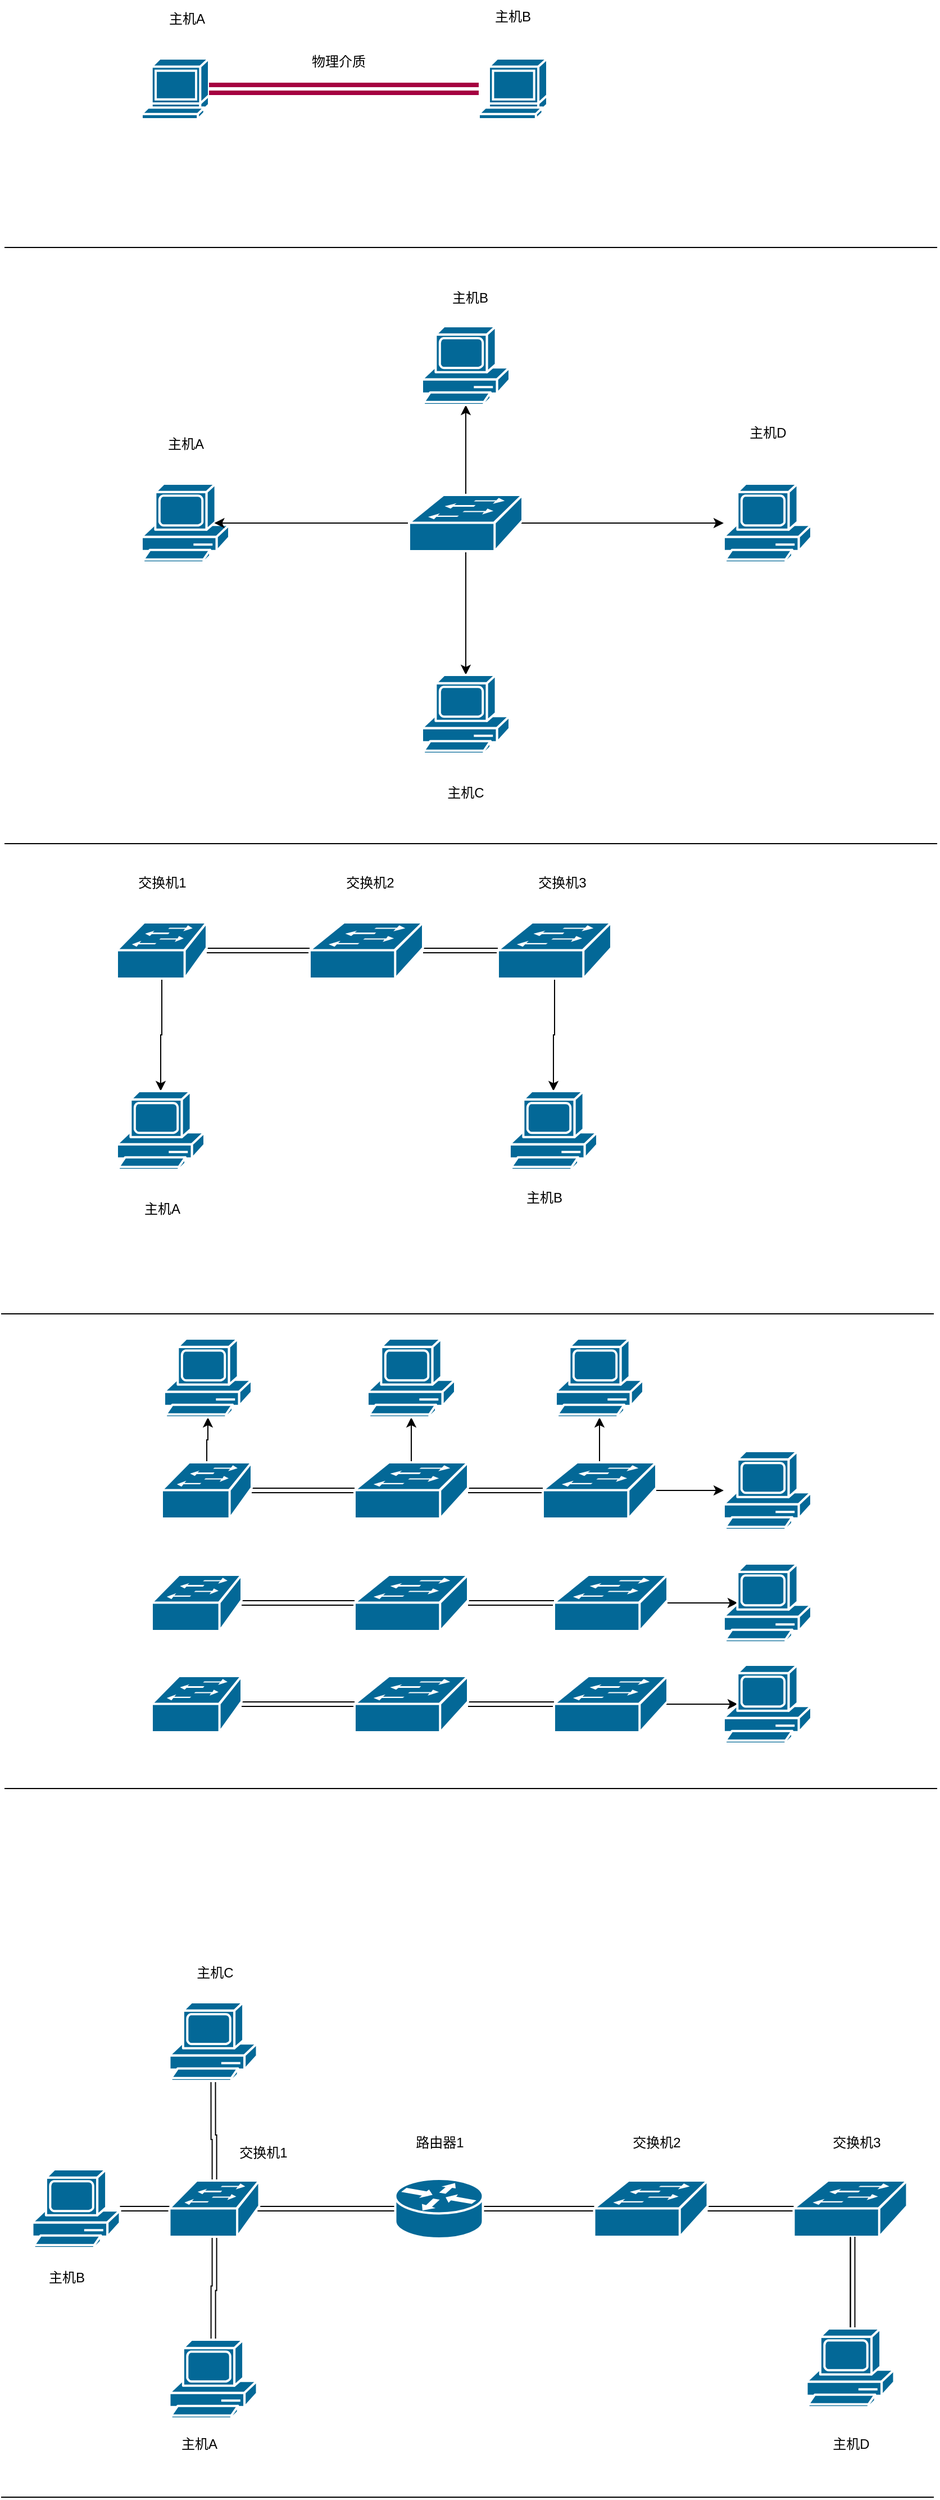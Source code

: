 <mxfile version="21.3.2" type="github">
  <diagram name="第 1 页" id="iZdqquuD-61x1iYVZy-J">
    <mxGraphModel dx="1761" dy="515" grid="1" gridSize="10" guides="1" tooltips="1" connect="1" arrows="1" fold="1" page="1" pageScale="1" pageWidth="827" pageHeight="1169" math="0" shadow="0">
      <root>
        <mxCell id="0" />
        <mxCell id="1" parent="0" />
        <mxCell id="Hkx6BqKdWW9ap7nIB-2t-1" value="" style="shape=mxgraph.cisco.computers_and_peripherals.terminal;sketch=0;html=1;pointerEvents=1;dashed=0;fillColor=#036897;strokeColor=#ffffff;strokeWidth=2;verticalLabelPosition=bottom;verticalAlign=top;align=center;outlineConnect=0;" parent="1" vertex="1">
          <mxGeometry x="122" y="52" width="60" height="54" as="geometry" />
        </mxCell>
        <mxCell id="Hkx6BqKdWW9ap7nIB-2t-5" style="edgeStyle=orthogonalEdgeStyle;rounded=0;orthogonalLoop=1;jettySize=auto;html=1;entryX=1;entryY=0.5;entryDx=0;entryDy=0;entryPerimeter=0;strokeColor=#A50040;strokeWidth=4;shape=link;fillColor=#d80073;" parent="1" source="Hkx6BqKdWW9ap7nIB-2t-2" target="Hkx6BqKdWW9ap7nIB-2t-1" edge="1">
          <mxGeometry relative="1" as="geometry" />
        </mxCell>
        <mxCell id="Hkx6BqKdWW9ap7nIB-2t-2" value="" style="shape=mxgraph.cisco.computers_and_peripherals.terminal;sketch=0;html=1;pointerEvents=1;dashed=0;fillColor=#036897;strokeColor=#ffffff;strokeWidth=2;verticalLabelPosition=bottom;verticalAlign=top;align=center;outlineConnect=0;" parent="1" vertex="1">
          <mxGeometry x="422" y="52" width="61" height="54" as="geometry" />
        </mxCell>
        <mxCell id="Hkx6BqKdWW9ap7nIB-2t-3" value="主机A" style="text;html=1;align=center;verticalAlign=middle;resizable=0;points=[];autosize=1;strokeColor=none;fillColor=none;" parent="1" vertex="1">
          <mxGeometry x="132" y="2" width="60" height="30" as="geometry" />
        </mxCell>
        <mxCell id="Hkx6BqKdWW9ap7nIB-2t-4" value="主机B" style="text;html=1;align=center;verticalAlign=middle;resizable=0;points=[];autosize=1;strokeColor=none;fillColor=none;" parent="1" vertex="1">
          <mxGeometry x="422" width="60" height="30" as="geometry" />
        </mxCell>
        <mxCell id="Hkx6BqKdWW9ap7nIB-2t-6" value="物理介质" style="text;html=1;align=center;verticalAlign=middle;resizable=0;points=[];autosize=1;strokeColor=none;fillColor=none;" parent="1" vertex="1">
          <mxGeometry x="262" y="40" width="70" height="30" as="geometry" />
        </mxCell>
        <mxCell id="Hkx6BqKdWW9ap7nIB-2t-7" value="" style="shape=mxgraph.cisco.computers_and_peripherals.pc;sketch=0;html=1;pointerEvents=1;dashed=0;fillColor=#036897;strokeColor=#ffffff;strokeWidth=2;verticalLabelPosition=bottom;verticalAlign=top;align=center;outlineConnect=0;" parent="1" vertex="1">
          <mxGeometry x="122" y="430" width="78" height="70" as="geometry" />
        </mxCell>
        <mxCell id="Hkx6BqKdWW9ap7nIB-2t-9" style="edgeStyle=orthogonalEdgeStyle;rounded=0;orthogonalLoop=1;jettySize=auto;html=1;exitX=0;exitY=0.5;exitDx=0;exitDy=0;exitPerimeter=0;entryX=0.83;entryY=0.5;entryDx=0;entryDy=0;entryPerimeter=0;endArrow=classic;endFill=1;" parent="1" source="Hkx6BqKdWW9ap7nIB-2t-8" target="Hkx6BqKdWW9ap7nIB-2t-7" edge="1">
          <mxGeometry relative="1" as="geometry" />
        </mxCell>
        <mxCell id="Hkx6BqKdWW9ap7nIB-2t-13" style="edgeStyle=orthogonalEdgeStyle;rounded=0;orthogonalLoop=1;jettySize=auto;html=1;exitX=0.5;exitY=0;exitDx=0;exitDy=0;exitPerimeter=0;entryX=0.5;entryY=1;entryDx=0;entryDy=0;entryPerimeter=0;" parent="1" source="Hkx6BqKdWW9ap7nIB-2t-8" target="Hkx6BqKdWW9ap7nIB-2t-10" edge="1">
          <mxGeometry relative="1" as="geometry" />
        </mxCell>
        <mxCell id="Hkx6BqKdWW9ap7nIB-2t-14" style="edgeStyle=orthogonalEdgeStyle;rounded=0;orthogonalLoop=1;jettySize=auto;html=1;exitX=0.98;exitY=0.5;exitDx=0;exitDy=0;exitPerimeter=0;" parent="1" source="Hkx6BqKdWW9ap7nIB-2t-8" target="Hkx6BqKdWW9ap7nIB-2t-11" edge="1">
          <mxGeometry relative="1" as="geometry" />
        </mxCell>
        <mxCell id="Hkx6BqKdWW9ap7nIB-2t-15" style="edgeStyle=orthogonalEdgeStyle;rounded=0;orthogonalLoop=1;jettySize=auto;html=1;exitX=0.5;exitY=0.98;exitDx=0;exitDy=0;exitPerimeter=0;entryX=0.5;entryY=0;entryDx=0;entryDy=0;entryPerimeter=0;" parent="1" source="Hkx6BqKdWW9ap7nIB-2t-8" target="Hkx6BqKdWW9ap7nIB-2t-12" edge="1">
          <mxGeometry relative="1" as="geometry" />
        </mxCell>
        <mxCell id="Hkx6BqKdWW9ap7nIB-2t-8" value="" style="shape=mxgraph.cisco.switches.workgroup_switch;sketch=0;html=1;pointerEvents=1;dashed=0;fillColor=#036897;strokeColor=#ffffff;strokeWidth=2;verticalLabelPosition=bottom;verticalAlign=top;align=center;outlineConnect=0;" parent="1" vertex="1">
          <mxGeometry x="360" y="440" width="101" height="50" as="geometry" />
        </mxCell>
        <mxCell id="Hkx6BqKdWW9ap7nIB-2t-10" value="" style="shape=mxgraph.cisco.computers_and_peripherals.pc;sketch=0;html=1;pointerEvents=1;dashed=0;fillColor=#036897;strokeColor=#ffffff;strokeWidth=2;verticalLabelPosition=bottom;verticalAlign=top;align=center;outlineConnect=0;" parent="1" vertex="1">
          <mxGeometry x="371.5" y="290" width="78" height="70" as="geometry" />
        </mxCell>
        <mxCell id="Hkx6BqKdWW9ap7nIB-2t-11" value="" style="shape=mxgraph.cisco.computers_and_peripherals.pc;sketch=0;html=1;pointerEvents=1;dashed=0;fillColor=#036897;strokeColor=#ffffff;strokeWidth=2;verticalLabelPosition=bottom;verticalAlign=top;align=center;outlineConnect=0;" parent="1" vertex="1">
          <mxGeometry x="640" y="430" width="78" height="70" as="geometry" />
        </mxCell>
        <mxCell id="Hkx6BqKdWW9ap7nIB-2t-12" value="" style="shape=mxgraph.cisco.computers_and_peripherals.pc;sketch=0;html=1;pointerEvents=1;dashed=0;fillColor=#036897;strokeColor=#ffffff;strokeWidth=2;verticalLabelPosition=bottom;verticalAlign=top;align=center;outlineConnect=0;" parent="1" vertex="1">
          <mxGeometry x="371.5" y="600" width="78" height="70" as="geometry" />
        </mxCell>
        <mxCell id="Hkx6BqKdWW9ap7nIB-2t-16" value="主机A" style="text;html=1;align=center;verticalAlign=middle;resizable=0;points=[];autosize=1;strokeColor=none;fillColor=none;" parent="1" vertex="1">
          <mxGeometry x="131" y="380" width="60" height="30" as="geometry" />
        </mxCell>
        <mxCell id="Hkx6BqKdWW9ap7nIB-2t-17" value="主机B" style="text;html=1;align=center;verticalAlign=middle;resizable=0;points=[];autosize=1;strokeColor=none;fillColor=none;" parent="1" vertex="1">
          <mxGeometry x="384" y="250" width="60" height="30" as="geometry" />
        </mxCell>
        <mxCell id="Hkx6BqKdWW9ap7nIB-2t-18" value="主机C" style="text;html=1;align=center;verticalAlign=middle;resizable=0;points=[];autosize=1;strokeColor=none;fillColor=none;" parent="1" vertex="1">
          <mxGeometry x="380" y="690" width="60" height="30" as="geometry" />
        </mxCell>
        <mxCell id="Hkx6BqKdWW9ap7nIB-2t-19" value="主机D" style="text;html=1;align=center;verticalAlign=middle;resizable=0;points=[];autosize=1;strokeColor=none;fillColor=none;" parent="1" vertex="1">
          <mxGeometry x="649" y="370" width="60" height="30" as="geometry" />
        </mxCell>
        <mxCell id="Hkx6BqKdWW9ap7nIB-2t-23" style="edgeStyle=orthogonalEdgeStyle;rounded=0;orthogonalLoop=1;jettySize=auto;html=1;entryX=0;entryY=0.5;entryDx=0;entryDy=0;entryPerimeter=0;shape=link;" parent="1" source="Hkx6BqKdWW9ap7nIB-2t-20" target="Hkx6BqKdWW9ap7nIB-2t-21" edge="1">
          <mxGeometry relative="1" as="geometry" />
        </mxCell>
        <mxCell id="Hkx6BqKdWW9ap7nIB-2t-26" style="edgeStyle=orthogonalEdgeStyle;rounded=0;orthogonalLoop=1;jettySize=auto;html=1;" parent="1" source="Hkx6BqKdWW9ap7nIB-2t-20" target="Hkx6BqKdWW9ap7nIB-2t-25" edge="1">
          <mxGeometry relative="1" as="geometry" />
        </mxCell>
        <mxCell id="Hkx6BqKdWW9ap7nIB-2t-20" value="" style="shape=mxgraph.cisco.switches.workgroup_switch;sketch=0;html=1;pointerEvents=1;dashed=0;fillColor=#036897;strokeColor=#ffffff;strokeWidth=2;verticalLabelPosition=bottom;verticalAlign=top;align=center;outlineConnect=0;" parent="1" vertex="1">
          <mxGeometry x="100" y="820" width="80" height="50" as="geometry" />
        </mxCell>
        <mxCell id="Hkx6BqKdWW9ap7nIB-2t-24" style="edgeStyle=orthogonalEdgeStyle;rounded=0;orthogonalLoop=1;jettySize=auto;html=1;entryX=0;entryY=0.5;entryDx=0;entryDy=0;entryPerimeter=0;shape=link;" parent="1" source="Hkx6BqKdWW9ap7nIB-2t-21" target="Hkx6BqKdWW9ap7nIB-2t-22" edge="1">
          <mxGeometry relative="1" as="geometry" />
        </mxCell>
        <mxCell id="Hkx6BqKdWW9ap7nIB-2t-21" value="" style="shape=mxgraph.cisco.switches.workgroup_switch;sketch=0;html=1;pointerEvents=1;dashed=0;fillColor=#036897;strokeColor=#ffffff;strokeWidth=2;verticalLabelPosition=bottom;verticalAlign=top;align=center;outlineConnect=0;" parent="1" vertex="1">
          <mxGeometry x="271.5" y="820" width="101" height="50" as="geometry" />
        </mxCell>
        <mxCell id="Hkx6BqKdWW9ap7nIB-2t-28" style="edgeStyle=orthogonalEdgeStyle;rounded=0;orthogonalLoop=1;jettySize=auto;html=1;" parent="1" source="Hkx6BqKdWW9ap7nIB-2t-22" target="Hkx6BqKdWW9ap7nIB-2t-27" edge="1">
          <mxGeometry relative="1" as="geometry" />
        </mxCell>
        <mxCell id="Hkx6BqKdWW9ap7nIB-2t-22" value="" style="shape=mxgraph.cisco.switches.workgroup_switch;sketch=0;html=1;pointerEvents=1;dashed=0;fillColor=#036897;strokeColor=#ffffff;strokeWidth=2;verticalLabelPosition=bottom;verticalAlign=top;align=center;outlineConnect=0;" parent="1" vertex="1">
          <mxGeometry x="439" y="820" width="101" height="50" as="geometry" />
        </mxCell>
        <mxCell id="Hkx6BqKdWW9ap7nIB-2t-25" value="" style="shape=mxgraph.cisco.computers_and_peripherals.pc;sketch=0;html=1;pointerEvents=1;dashed=0;fillColor=#036897;strokeColor=#ffffff;strokeWidth=2;verticalLabelPosition=bottom;verticalAlign=top;align=center;outlineConnect=0;" parent="1" vertex="1">
          <mxGeometry x="100" y="970" width="78" height="70" as="geometry" />
        </mxCell>
        <mxCell id="Hkx6BqKdWW9ap7nIB-2t-27" value="" style="shape=mxgraph.cisco.computers_and_peripherals.pc;sketch=0;html=1;pointerEvents=1;dashed=0;fillColor=#036897;strokeColor=#ffffff;strokeWidth=2;verticalLabelPosition=bottom;verticalAlign=top;align=center;outlineConnect=0;" parent="1" vertex="1">
          <mxGeometry x="449.5" y="970" width="78" height="70" as="geometry" />
        </mxCell>
        <mxCell id="Hkx6BqKdWW9ap7nIB-2t-29" value="主机A" style="text;html=1;align=center;verticalAlign=middle;resizable=0;points=[];autosize=1;strokeColor=none;fillColor=none;" parent="1" vertex="1">
          <mxGeometry x="110" y="1060" width="60" height="30" as="geometry" />
        </mxCell>
        <mxCell id="Hkx6BqKdWW9ap7nIB-2t-31" value="主机B" style="text;html=1;align=center;verticalAlign=middle;resizable=0;points=[];autosize=1;strokeColor=none;fillColor=none;" parent="1" vertex="1">
          <mxGeometry x="449.5" y="1050" width="60" height="30" as="geometry" />
        </mxCell>
        <mxCell id="Hkx6BqKdWW9ap7nIB-2t-32" value="交换机1" style="text;html=1;align=center;verticalAlign=middle;resizable=0;points=[];autosize=1;strokeColor=none;fillColor=none;" parent="1" vertex="1">
          <mxGeometry x="105" y="770" width="70" height="30" as="geometry" />
        </mxCell>
        <mxCell id="Hkx6BqKdWW9ap7nIB-2t-33" value="交换机2" style="text;html=1;align=center;verticalAlign=middle;resizable=0;points=[];autosize=1;strokeColor=none;fillColor=none;" parent="1" vertex="1">
          <mxGeometry x="290" y="770" width="70" height="30" as="geometry" />
        </mxCell>
        <mxCell id="Hkx6BqKdWW9ap7nIB-2t-34" value="交换机3" style="text;html=1;align=center;verticalAlign=middle;resizable=0;points=[];autosize=1;strokeColor=none;fillColor=none;" parent="1" vertex="1">
          <mxGeometry x="461" y="770" width="70" height="30" as="geometry" />
        </mxCell>
        <mxCell id="Hkx6BqKdWW9ap7nIB-2t-36" style="edgeStyle=orthogonalEdgeStyle;rounded=0;orthogonalLoop=1;jettySize=auto;html=1;entryX=0;entryY=0.5;entryDx=0;entryDy=0;entryPerimeter=0;shape=link;" parent="1" source="Hkx6BqKdWW9ap7nIB-2t-37" target="Hkx6BqKdWW9ap7nIB-2t-39" edge="1">
          <mxGeometry relative="1" as="geometry" />
        </mxCell>
        <mxCell id="Hkx6BqKdWW9ap7nIB-2t-70" style="edgeStyle=orthogonalEdgeStyle;rounded=0;orthogonalLoop=1;jettySize=auto;html=1;" parent="1" source="Hkx6BqKdWW9ap7nIB-2t-37" target="Hkx6BqKdWW9ap7nIB-2t-59" edge="1">
          <mxGeometry relative="1" as="geometry" />
        </mxCell>
        <mxCell id="Hkx6BqKdWW9ap7nIB-2t-37" value="" style="shape=mxgraph.cisco.switches.workgroup_switch;sketch=0;html=1;pointerEvents=1;dashed=0;fillColor=#036897;strokeColor=#ffffff;strokeWidth=2;verticalLabelPosition=bottom;verticalAlign=top;align=center;outlineConnect=0;" parent="1" vertex="1">
          <mxGeometry x="140" y="1300" width="80" height="50" as="geometry" />
        </mxCell>
        <mxCell id="Hkx6BqKdWW9ap7nIB-2t-38" style="edgeStyle=orthogonalEdgeStyle;rounded=0;orthogonalLoop=1;jettySize=auto;html=1;entryX=0;entryY=0.5;entryDx=0;entryDy=0;entryPerimeter=0;shape=link;" parent="1" source="Hkx6BqKdWW9ap7nIB-2t-39" target="Hkx6BqKdWW9ap7nIB-2t-40" edge="1">
          <mxGeometry relative="1" as="geometry" />
        </mxCell>
        <mxCell id="Hkx6BqKdWW9ap7nIB-2t-69" style="edgeStyle=orthogonalEdgeStyle;rounded=0;orthogonalLoop=1;jettySize=auto;html=1;" parent="1" source="Hkx6BqKdWW9ap7nIB-2t-39" target="Hkx6BqKdWW9ap7nIB-2t-60" edge="1">
          <mxGeometry relative="1" as="geometry" />
        </mxCell>
        <mxCell id="Hkx6BqKdWW9ap7nIB-2t-39" value="" style="shape=mxgraph.cisco.switches.workgroup_switch;sketch=0;html=1;pointerEvents=1;dashed=0;fillColor=#036897;strokeColor=#ffffff;strokeWidth=2;verticalLabelPosition=bottom;verticalAlign=top;align=center;outlineConnect=0;" parent="1" vertex="1">
          <mxGeometry x="311.5" y="1300" width="101" height="50" as="geometry" />
        </mxCell>
        <mxCell id="Hkx6BqKdWW9ap7nIB-2t-67" style="edgeStyle=orthogonalEdgeStyle;rounded=0;orthogonalLoop=1;jettySize=auto;html=1;" parent="1" source="Hkx6BqKdWW9ap7nIB-2t-40" target="Hkx6BqKdWW9ap7nIB-2t-62" edge="1">
          <mxGeometry relative="1" as="geometry" />
        </mxCell>
        <mxCell id="Hkx6BqKdWW9ap7nIB-2t-68" style="edgeStyle=orthogonalEdgeStyle;rounded=0;orthogonalLoop=1;jettySize=auto;html=1;" parent="1" source="Hkx6BqKdWW9ap7nIB-2t-40" target="Hkx6BqKdWW9ap7nIB-2t-61" edge="1">
          <mxGeometry relative="1" as="geometry" />
        </mxCell>
        <mxCell id="Hkx6BqKdWW9ap7nIB-2t-40" value="" style="shape=mxgraph.cisco.switches.workgroup_switch;sketch=0;html=1;pointerEvents=1;dashed=0;fillColor=#036897;strokeColor=#ffffff;strokeWidth=2;verticalLabelPosition=bottom;verticalAlign=top;align=center;outlineConnect=0;" parent="1" vertex="1">
          <mxGeometry x="479" y="1300" width="101" height="50" as="geometry" />
        </mxCell>
        <mxCell id="Hkx6BqKdWW9ap7nIB-2t-44" style="edgeStyle=orthogonalEdgeStyle;rounded=0;orthogonalLoop=1;jettySize=auto;html=1;entryX=0;entryY=0.5;entryDx=0;entryDy=0;entryPerimeter=0;shape=link;" parent="1" source="Hkx6BqKdWW9ap7nIB-2t-45" target="Hkx6BqKdWW9ap7nIB-2t-47" edge="1">
          <mxGeometry relative="1" as="geometry" />
        </mxCell>
        <mxCell id="Hkx6BqKdWW9ap7nIB-2t-45" value="" style="shape=mxgraph.cisco.switches.workgroup_switch;sketch=0;html=1;pointerEvents=1;dashed=0;fillColor=#036897;strokeColor=#ffffff;strokeWidth=2;verticalLabelPosition=bottom;verticalAlign=top;align=center;outlineConnect=0;" parent="1" vertex="1">
          <mxGeometry x="131" y="1400" width="80" height="50" as="geometry" />
        </mxCell>
        <mxCell id="Hkx6BqKdWW9ap7nIB-2t-46" style="edgeStyle=orthogonalEdgeStyle;rounded=0;orthogonalLoop=1;jettySize=auto;html=1;entryX=0;entryY=0.5;entryDx=0;entryDy=0;entryPerimeter=0;shape=link;" parent="1" source="Hkx6BqKdWW9ap7nIB-2t-47" target="Hkx6BqKdWW9ap7nIB-2t-48" edge="1">
          <mxGeometry relative="1" as="geometry" />
        </mxCell>
        <mxCell id="Hkx6BqKdWW9ap7nIB-2t-47" value="" style="shape=mxgraph.cisco.switches.workgroup_switch;sketch=0;html=1;pointerEvents=1;dashed=0;fillColor=#036897;strokeColor=#ffffff;strokeWidth=2;verticalLabelPosition=bottom;verticalAlign=top;align=center;outlineConnect=0;" parent="1" vertex="1">
          <mxGeometry x="311.5" y="1400" width="101" height="50" as="geometry" />
        </mxCell>
        <mxCell id="Hkx6BqKdWW9ap7nIB-2t-66" style="edgeStyle=orthogonalEdgeStyle;rounded=0;orthogonalLoop=1;jettySize=auto;html=1;entryX=0.16;entryY=0.5;entryDx=0;entryDy=0;entryPerimeter=0;" parent="1" source="Hkx6BqKdWW9ap7nIB-2t-48" target="Hkx6BqKdWW9ap7nIB-2t-63" edge="1">
          <mxGeometry relative="1" as="geometry" />
        </mxCell>
        <mxCell id="Hkx6BqKdWW9ap7nIB-2t-48" value="" style="shape=mxgraph.cisco.switches.workgroup_switch;sketch=0;html=1;pointerEvents=1;dashed=0;fillColor=#036897;strokeColor=#ffffff;strokeWidth=2;verticalLabelPosition=bottom;verticalAlign=top;align=center;outlineConnect=0;" parent="1" vertex="1">
          <mxGeometry x="489" y="1400" width="101" height="50" as="geometry" />
        </mxCell>
        <mxCell id="Hkx6BqKdWW9ap7nIB-2t-49" style="edgeStyle=orthogonalEdgeStyle;rounded=0;orthogonalLoop=1;jettySize=auto;html=1;entryX=0;entryY=0.5;entryDx=0;entryDy=0;entryPerimeter=0;shape=link;" parent="1" source="Hkx6BqKdWW9ap7nIB-2t-50" target="Hkx6BqKdWW9ap7nIB-2t-52" edge="1">
          <mxGeometry relative="1" as="geometry" />
        </mxCell>
        <mxCell id="Hkx6BqKdWW9ap7nIB-2t-50" value="" style="shape=mxgraph.cisco.switches.workgroup_switch;sketch=0;html=1;pointerEvents=1;dashed=0;fillColor=#036897;strokeColor=#ffffff;strokeWidth=2;verticalLabelPosition=bottom;verticalAlign=top;align=center;outlineConnect=0;" parent="1" vertex="1">
          <mxGeometry x="131" y="1490" width="80" height="50" as="geometry" />
        </mxCell>
        <mxCell id="Hkx6BqKdWW9ap7nIB-2t-51" style="edgeStyle=orthogonalEdgeStyle;rounded=0;orthogonalLoop=1;jettySize=auto;html=1;entryX=0;entryY=0.5;entryDx=0;entryDy=0;entryPerimeter=0;shape=link;" parent="1" source="Hkx6BqKdWW9ap7nIB-2t-52" target="Hkx6BqKdWW9ap7nIB-2t-53" edge="1">
          <mxGeometry relative="1" as="geometry" />
        </mxCell>
        <mxCell id="Hkx6BqKdWW9ap7nIB-2t-52" value="" style="shape=mxgraph.cisco.switches.workgroup_switch;sketch=0;html=1;pointerEvents=1;dashed=0;fillColor=#036897;strokeColor=#ffffff;strokeWidth=2;verticalLabelPosition=bottom;verticalAlign=top;align=center;outlineConnect=0;" parent="1" vertex="1">
          <mxGeometry x="311.5" y="1490" width="101" height="50" as="geometry" />
        </mxCell>
        <mxCell id="Hkx6BqKdWW9ap7nIB-2t-65" style="edgeStyle=orthogonalEdgeStyle;rounded=0;orthogonalLoop=1;jettySize=auto;html=1;exitX=0.98;exitY=0.5;exitDx=0;exitDy=0;exitPerimeter=0;entryX=0.16;entryY=0.5;entryDx=0;entryDy=0;entryPerimeter=0;" parent="1" source="Hkx6BqKdWW9ap7nIB-2t-53" target="Hkx6BqKdWW9ap7nIB-2t-64" edge="1">
          <mxGeometry relative="1" as="geometry" />
        </mxCell>
        <mxCell id="Hkx6BqKdWW9ap7nIB-2t-53" value="" style="shape=mxgraph.cisco.switches.workgroup_switch;sketch=0;html=1;pointerEvents=1;dashed=0;fillColor=#036897;strokeColor=#ffffff;strokeWidth=2;verticalLabelPosition=bottom;verticalAlign=top;align=center;outlineConnect=0;" parent="1" vertex="1">
          <mxGeometry x="489" y="1490" width="101" height="50" as="geometry" />
        </mxCell>
        <mxCell id="Hkx6BqKdWW9ap7nIB-2t-59" value="" style="shape=mxgraph.cisco.computers_and_peripherals.pc;sketch=0;html=1;pointerEvents=1;dashed=0;fillColor=#036897;strokeColor=#ffffff;strokeWidth=2;verticalLabelPosition=bottom;verticalAlign=top;align=center;outlineConnect=0;" parent="1" vertex="1">
          <mxGeometry x="142" y="1190" width="78" height="70" as="geometry" />
        </mxCell>
        <mxCell id="Hkx6BqKdWW9ap7nIB-2t-60" value="" style="shape=mxgraph.cisco.computers_and_peripherals.pc;sketch=0;html=1;pointerEvents=1;dashed=0;fillColor=#036897;strokeColor=#ffffff;strokeWidth=2;verticalLabelPosition=bottom;verticalAlign=top;align=center;outlineConnect=0;" parent="1" vertex="1">
          <mxGeometry x="323" y="1190" width="78" height="70" as="geometry" />
        </mxCell>
        <mxCell id="Hkx6BqKdWW9ap7nIB-2t-61" value="" style="shape=mxgraph.cisco.computers_and_peripherals.pc;sketch=0;html=1;pointerEvents=1;dashed=0;fillColor=#036897;strokeColor=#ffffff;strokeWidth=2;verticalLabelPosition=bottom;verticalAlign=top;align=center;outlineConnect=0;" parent="1" vertex="1">
          <mxGeometry x="490.5" y="1190" width="78" height="70" as="geometry" />
        </mxCell>
        <mxCell id="Hkx6BqKdWW9ap7nIB-2t-62" value="" style="shape=mxgraph.cisco.computers_and_peripherals.pc;sketch=0;html=1;pointerEvents=1;dashed=0;fillColor=#036897;strokeColor=#ffffff;strokeWidth=2;verticalLabelPosition=bottom;verticalAlign=top;align=center;outlineConnect=0;" parent="1" vertex="1">
          <mxGeometry x="640" y="1290" width="78" height="70" as="geometry" />
        </mxCell>
        <mxCell id="Hkx6BqKdWW9ap7nIB-2t-63" value="" style="shape=mxgraph.cisco.computers_and_peripherals.pc;sketch=0;html=1;pointerEvents=1;dashed=0;fillColor=#036897;strokeColor=#ffffff;strokeWidth=2;verticalLabelPosition=bottom;verticalAlign=top;align=center;outlineConnect=0;" parent="1" vertex="1">
          <mxGeometry x="640" y="1390" width="78" height="70" as="geometry" />
        </mxCell>
        <mxCell id="Hkx6BqKdWW9ap7nIB-2t-64" value="" style="shape=mxgraph.cisco.computers_and_peripherals.pc;sketch=0;html=1;pointerEvents=1;dashed=0;fillColor=#036897;strokeColor=#ffffff;strokeWidth=2;verticalLabelPosition=bottom;verticalAlign=top;align=center;outlineConnect=0;" parent="1" vertex="1">
          <mxGeometry x="640" y="1480" width="78" height="70" as="geometry" />
        </mxCell>
        <mxCell id="Hkx6BqKdWW9ap7nIB-2t-77" style="edgeStyle=orthogonalEdgeStyle;rounded=0;orthogonalLoop=1;jettySize=auto;html=1;entryX=0.98;entryY=0.5;entryDx=0;entryDy=0;entryPerimeter=0;shape=link;" parent="1" source="Hkx6BqKdWW9ap7nIB-2t-72" target="Hkx6BqKdWW9ap7nIB-2t-73" edge="1">
          <mxGeometry relative="1" as="geometry" />
        </mxCell>
        <mxCell id="Hkx6BqKdWW9ap7nIB-2t-78" style="edgeStyle=orthogonalEdgeStyle;rounded=0;orthogonalLoop=1;jettySize=auto;html=1;entryX=0;entryY=0.5;entryDx=0;entryDy=0;entryPerimeter=0;shape=link;" parent="1" source="Hkx6BqKdWW9ap7nIB-2t-72" target="Hkx6BqKdWW9ap7nIB-2t-75" edge="1">
          <mxGeometry relative="1" as="geometry" />
        </mxCell>
        <mxCell id="Hkx6BqKdWW9ap7nIB-2t-72" value="" style="shape=mxgraph.cisco.routers.router;sketch=0;html=1;pointerEvents=1;dashed=0;fillColor=#036897;strokeColor=#ffffff;strokeWidth=2;verticalLabelPosition=bottom;verticalAlign=top;align=center;outlineConnect=0;" parent="1" vertex="1">
          <mxGeometry x="347.75" y="1937" width="78" height="53" as="geometry" />
        </mxCell>
        <mxCell id="Hkx6BqKdWW9ap7nIB-2t-82" style="edgeStyle=orthogonalEdgeStyle;rounded=0;orthogonalLoop=1;jettySize=auto;html=1;entryX=0.5;entryY=1;entryDx=0;entryDy=0;entryPerimeter=0;shape=link;" parent="1" source="Hkx6BqKdWW9ap7nIB-2t-73" target="Hkx6BqKdWW9ap7nIB-2t-79" edge="1">
          <mxGeometry relative="1" as="geometry">
            <Array as="points">
              <mxPoint x="186.75" y="1900" />
            </Array>
          </mxGeometry>
        </mxCell>
        <mxCell id="Hkx6BqKdWW9ap7nIB-2t-83" style="edgeStyle=orthogonalEdgeStyle;rounded=0;orthogonalLoop=1;jettySize=auto;html=1;shape=link;" parent="1" source="Hkx6BqKdWW9ap7nIB-2t-73" target="Hkx6BqKdWW9ap7nIB-2t-81" edge="1">
          <mxGeometry relative="1" as="geometry" />
        </mxCell>
        <mxCell id="Hkx6BqKdWW9ap7nIB-2t-84" style="edgeStyle=orthogonalEdgeStyle;rounded=0;orthogonalLoop=1;jettySize=auto;html=1;shape=link;" parent="1" source="Hkx6BqKdWW9ap7nIB-2t-73" target="Hkx6BqKdWW9ap7nIB-2t-80" edge="1">
          <mxGeometry relative="1" as="geometry" />
        </mxCell>
        <mxCell id="Hkx6BqKdWW9ap7nIB-2t-73" value="" style="shape=mxgraph.cisco.switches.workgroup_switch;sketch=0;html=1;pointerEvents=1;dashed=0;fillColor=#036897;strokeColor=#ffffff;strokeWidth=2;verticalLabelPosition=bottom;verticalAlign=top;align=center;outlineConnect=0;" parent="1" vertex="1">
          <mxGeometry x="146.75" y="1938.5" width="80" height="50" as="geometry" />
        </mxCell>
        <mxCell id="Hkx6BqKdWW9ap7nIB-2t-74" style="edgeStyle=orthogonalEdgeStyle;rounded=0;orthogonalLoop=1;jettySize=auto;html=1;entryX=0;entryY=0.5;entryDx=0;entryDy=0;entryPerimeter=0;shape=link;" parent="1" source="Hkx6BqKdWW9ap7nIB-2t-75" target="Hkx6BqKdWW9ap7nIB-2t-76" edge="1">
          <mxGeometry relative="1" as="geometry" />
        </mxCell>
        <mxCell id="Hkx6BqKdWW9ap7nIB-2t-75" value="" style="shape=mxgraph.cisco.switches.workgroup_switch;sketch=0;html=1;pointerEvents=1;dashed=0;fillColor=#036897;strokeColor=#ffffff;strokeWidth=2;verticalLabelPosition=bottom;verticalAlign=top;align=center;outlineConnect=0;" parent="1" vertex="1">
          <mxGeometry x="524.75" y="1938.5" width="101" height="50" as="geometry" />
        </mxCell>
        <mxCell id="Hkx6BqKdWW9ap7nIB-2t-86" style="edgeStyle=orthogonalEdgeStyle;rounded=0;orthogonalLoop=1;jettySize=auto;html=1;" parent="1" source="Hkx6BqKdWW9ap7nIB-2t-76" edge="1">
          <mxGeometry relative="1" as="geometry">
            <mxPoint x="752.75" y="2080" as="targetPoint" />
          </mxGeometry>
        </mxCell>
        <mxCell id="Hkx6BqKdWW9ap7nIB-2t-76" value="" style="shape=mxgraph.cisco.switches.workgroup_switch;sketch=0;html=1;pointerEvents=1;dashed=0;fillColor=#036897;strokeColor=#ffffff;strokeWidth=2;verticalLabelPosition=bottom;verticalAlign=top;align=center;outlineConnect=0;" parent="1" vertex="1">
          <mxGeometry x="702.25" y="1938.5" width="101" height="50" as="geometry" />
        </mxCell>
        <mxCell id="Hkx6BqKdWW9ap7nIB-2t-79" value="" style="shape=mxgraph.cisco.computers_and_peripherals.pc;sketch=0;html=1;pointerEvents=1;dashed=0;fillColor=#036897;strokeColor=#ffffff;strokeWidth=2;verticalLabelPosition=bottom;verticalAlign=top;align=center;outlineConnect=0;" parent="1" vertex="1">
          <mxGeometry x="146.75" y="1780" width="78" height="70" as="geometry" />
        </mxCell>
        <mxCell id="Hkx6BqKdWW9ap7nIB-2t-80" value="" style="shape=mxgraph.cisco.computers_and_peripherals.pc;sketch=0;html=1;pointerEvents=1;dashed=0;fillColor=#036897;strokeColor=#ffffff;strokeWidth=2;verticalLabelPosition=bottom;verticalAlign=top;align=center;outlineConnect=0;" parent="1" vertex="1">
          <mxGeometry x="146.75" y="2080" width="78" height="70" as="geometry" />
        </mxCell>
        <mxCell id="Hkx6BqKdWW9ap7nIB-2t-81" value="" style="shape=mxgraph.cisco.computers_and_peripherals.pc;sketch=0;html=1;pointerEvents=1;dashed=0;fillColor=#036897;strokeColor=#ffffff;strokeWidth=2;verticalLabelPosition=bottom;verticalAlign=top;align=center;outlineConnect=0;" parent="1" vertex="1">
          <mxGeometry x="24.75" y="1928.5" width="78" height="70" as="geometry" />
        </mxCell>
        <mxCell id="Hkx6BqKdWW9ap7nIB-2t-88" value="" style="edgeStyle=orthogonalEdgeStyle;rounded=0;orthogonalLoop=1;jettySize=auto;html=1;shape=link;" parent="1" source="Hkx6BqKdWW9ap7nIB-2t-87" target="Hkx6BqKdWW9ap7nIB-2t-76" edge="1">
          <mxGeometry relative="1" as="geometry">
            <Array as="points">
              <mxPoint x="754.75" y="2040" />
              <mxPoint x="754.75" y="2040" />
            </Array>
          </mxGeometry>
        </mxCell>
        <mxCell id="Hkx6BqKdWW9ap7nIB-2t-87" value="" style="shape=mxgraph.cisco.computers_and_peripherals.pc;sketch=0;html=1;pointerEvents=1;dashed=0;fillColor=#036897;strokeColor=#ffffff;strokeWidth=2;verticalLabelPosition=bottom;verticalAlign=top;align=center;outlineConnect=0;" parent="1" vertex="1">
          <mxGeometry x="713.75" y="2070" width="78" height="70" as="geometry" />
        </mxCell>
        <mxCell id="Hkx6BqKdWW9ap7nIB-2t-89" value="主机A" style="text;html=1;align=center;verticalAlign=middle;resizable=0;points=[];autosize=1;strokeColor=none;fillColor=none;" parent="1" vertex="1">
          <mxGeometry x="142.75" y="2158" width="60" height="30" as="geometry" />
        </mxCell>
        <mxCell id="Hkx6BqKdWW9ap7nIB-2t-90" value="主机B" style="text;html=1;align=center;verticalAlign=middle;resizable=0;points=[];autosize=1;strokeColor=none;fillColor=none;" parent="1" vertex="1">
          <mxGeometry x="24.75" y="2010" width="60" height="30" as="geometry" />
        </mxCell>
        <mxCell id="Hkx6BqKdWW9ap7nIB-2t-91" value="主机C" style="text;html=1;align=center;verticalAlign=middle;resizable=0;points=[];autosize=1;strokeColor=none;fillColor=none;" parent="1" vertex="1">
          <mxGeometry x="156.75" y="1739" width="60" height="30" as="geometry" />
        </mxCell>
        <mxCell id="Hkx6BqKdWW9ap7nIB-2t-92" value="主机D" style="text;html=1;align=center;verticalAlign=middle;resizable=0;points=[];autosize=1;strokeColor=none;fillColor=none;" parent="1" vertex="1">
          <mxGeometry x="722.75" y="2158" width="60" height="30" as="geometry" />
        </mxCell>
        <mxCell id="Hkx6BqKdWW9ap7nIB-2t-94" value="路由器1" style="text;html=1;align=center;verticalAlign=middle;resizable=0;points=[];autosize=1;strokeColor=none;fillColor=none;" parent="1" vertex="1">
          <mxGeometry x="351.75" y="1890" width="70" height="30" as="geometry" />
        </mxCell>
        <mxCell id="Hkx6BqKdWW9ap7nIB-2t-95" value="交换机1" style="text;html=1;align=center;verticalAlign=middle;resizable=0;points=[];autosize=1;strokeColor=none;fillColor=none;" parent="1" vertex="1">
          <mxGeometry x="194.75" y="1898.5" width="70" height="30" as="geometry" />
        </mxCell>
        <mxCell id="Hkx6BqKdWW9ap7nIB-2t-96" value="交换机2" style="text;html=1;align=center;verticalAlign=middle;resizable=0;points=[];autosize=1;strokeColor=none;fillColor=none;" parent="1" vertex="1">
          <mxGeometry x="544.75" y="1890" width="70" height="30" as="geometry" />
        </mxCell>
        <mxCell id="Hkx6BqKdWW9ap7nIB-2t-97" value="交换机3" style="text;html=1;align=center;verticalAlign=middle;resizable=0;points=[];autosize=1;strokeColor=none;fillColor=none;" parent="1" vertex="1">
          <mxGeometry x="722.75" y="1890" width="70" height="30" as="geometry" />
        </mxCell>
        <mxCell id="P_bi2IDkyv9e_BKuf31I-1" value="" style="endArrow=none;html=1;rounded=0;" edge="1" parent="1">
          <mxGeometry width="50" height="50" relative="1" as="geometry">
            <mxPoint y="220" as="sourcePoint" />
            <mxPoint x="830" y="220" as="targetPoint" />
          </mxGeometry>
        </mxCell>
        <mxCell id="P_bi2IDkyv9e_BKuf31I-2" value="" style="endArrow=none;html=1;rounded=0;" edge="1" parent="1">
          <mxGeometry width="50" height="50" relative="1" as="geometry">
            <mxPoint y="750" as="sourcePoint" />
            <mxPoint x="830" y="750" as="targetPoint" />
          </mxGeometry>
        </mxCell>
        <mxCell id="P_bi2IDkyv9e_BKuf31I-3" value="" style="endArrow=none;html=1;rounded=0;" edge="1" parent="1">
          <mxGeometry width="50" height="50" relative="1" as="geometry">
            <mxPoint x="-3" y="1168" as="sourcePoint" />
            <mxPoint x="827" y="1168" as="targetPoint" />
          </mxGeometry>
        </mxCell>
        <mxCell id="P_bi2IDkyv9e_BKuf31I-4" value="" style="endArrow=none;html=1;rounded=0;" edge="1" parent="1">
          <mxGeometry width="50" height="50" relative="1" as="geometry">
            <mxPoint y="1590" as="sourcePoint" />
            <mxPoint x="830" y="1590" as="targetPoint" />
          </mxGeometry>
        </mxCell>
        <mxCell id="P_bi2IDkyv9e_BKuf31I-6" value="" style="endArrow=none;html=1;rounded=0;" edge="1" parent="1">
          <mxGeometry width="50" height="50" relative="1" as="geometry">
            <mxPoint x="-3" y="2220" as="sourcePoint" />
            <mxPoint x="827" y="2220" as="targetPoint" />
          </mxGeometry>
        </mxCell>
      </root>
    </mxGraphModel>
  </diagram>
</mxfile>
